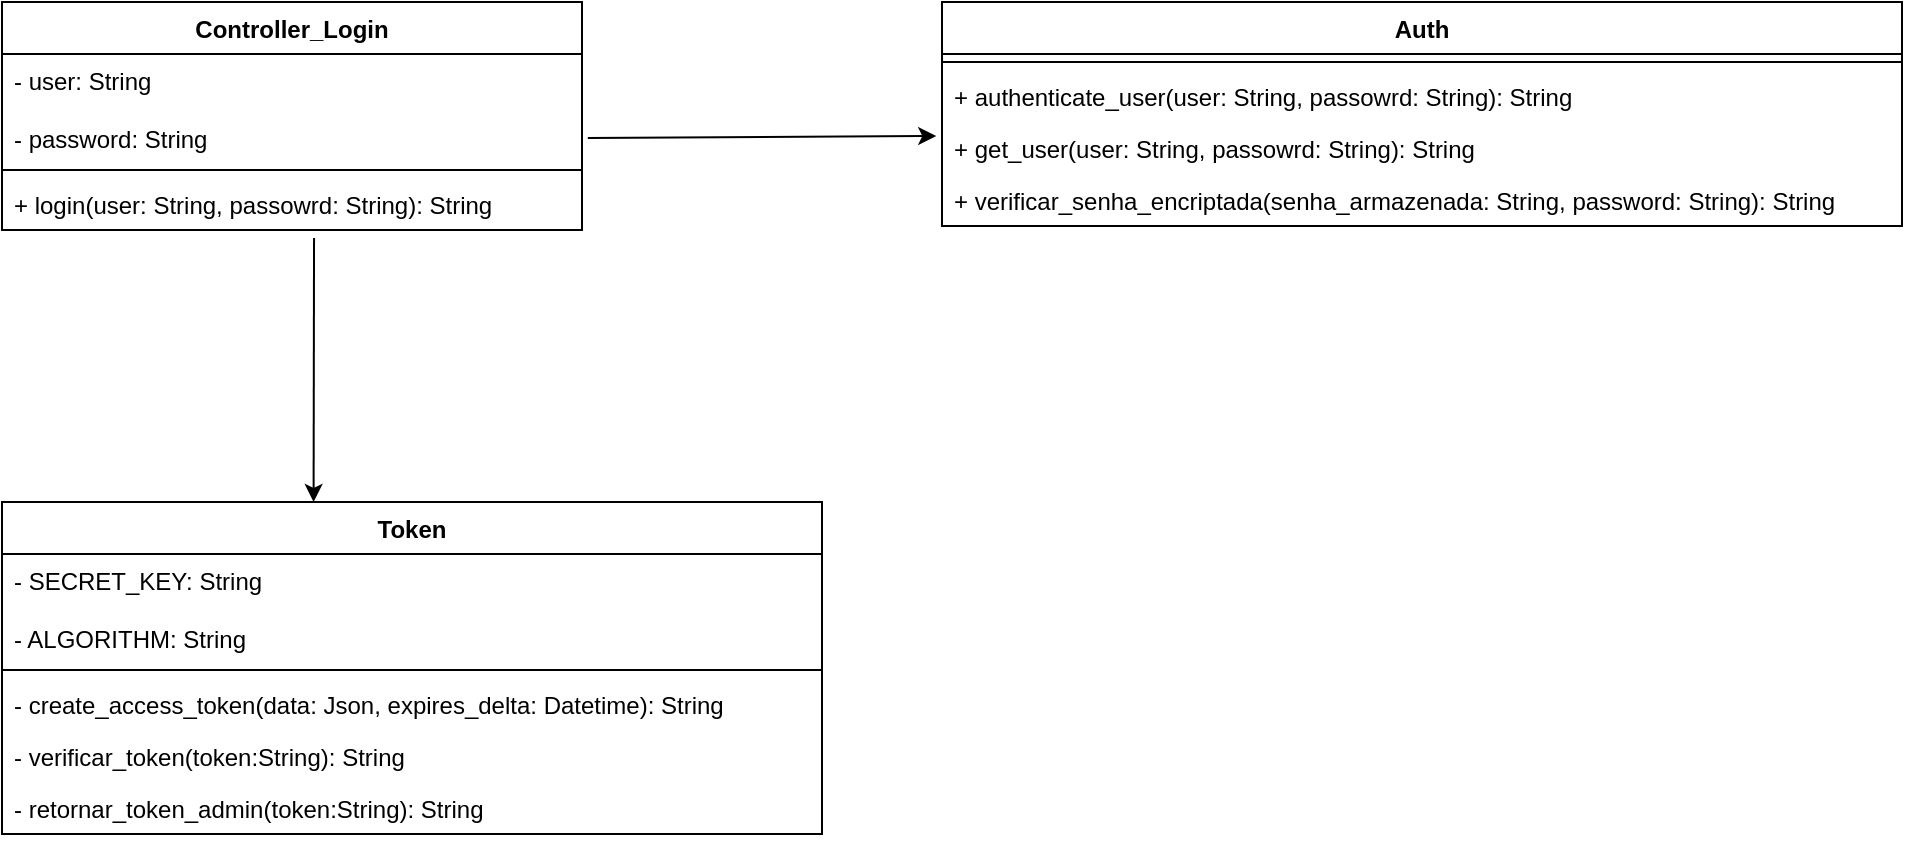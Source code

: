 <mxfile version="24.7.12">
  <diagram id="C5RBs43oDa-KdzZeNtuy" name="Page-1">
    <mxGraphModel dx="1120" dy="426" grid="1" gridSize="10" guides="1" tooltips="1" connect="1" arrows="1" fold="1" page="1" pageScale="1" pageWidth="827" pageHeight="1169" math="0" shadow="0">
      <root>
        <mxCell id="WIyWlLk6GJQsqaUBKTNV-0" />
        <mxCell id="WIyWlLk6GJQsqaUBKTNV-1" parent="WIyWlLk6GJQsqaUBKTNV-0" />
        <mxCell id="Ss0ZoV3JKDON7PeTJ0M3-0" value="Controller_Login" style="swimlane;fontStyle=1;align=center;verticalAlign=top;childLayout=stackLayout;horizontal=1;startSize=26;horizontalStack=0;resizeParent=1;resizeParentMax=0;resizeLast=0;collapsible=1;marginBottom=0;whiteSpace=wrap;html=1;" vertex="1" parent="WIyWlLk6GJQsqaUBKTNV-1">
          <mxGeometry x="140" y="220" width="290" height="114" as="geometry" />
        </mxCell>
        <mxCell id="Ss0ZoV3JKDON7PeTJ0M3-1" value="- user: String&lt;div&gt;&lt;br&gt;&lt;/div&gt;&lt;div&gt;- password: String&lt;/div&gt;" style="text;strokeColor=none;fillColor=none;align=left;verticalAlign=top;spacingLeft=4;spacingRight=4;overflow=hidden;rotatable=0;points=[[0,0.5],[1,0.5]];portConstraint=eastwest;whiteSpace=wrap;html=1;" vertex="1" parent="Ss0ZoV3JKDON7PeTJ0M3-0">
          <mxGeometry y="26" width="290" height="54" as="geometry" />
        </mxCell>
        <mxCell id="Ss0ZoV3JKDON7PeTJ0M3-2" value="" style="line;strokeWidth=1;fillColor=none;align=left;verticalAlign=middle;spacingTop=-1;spacingLeft=3;spacingRight=3;rotatable=0;labelPosition=right;points=[];portConstraint=eastwest;strokeColor=inherit;" vertex="1" parent="Ss0ZoV3JKDON7PeTJ0M3-0">
          <mxGeometry y="80" width="290" height="8" as="geometry" />
        </mxCell>
        <mxCell id="Ss0ZoV3JKDON7PeTJ0M3-3" value="+ login(user: String, passowrd: String): String" style="text;strokeColor=none;fillColor=none;align=left;verticalAlign=top;spacingLeft=4;spacingRight=4;overflow=hidden;rotatable=0;points=[[0,0.5],[1,0.5]];portConstraint=eastwest;whiteSpace=wrap;html=1;" vertex="1" parent="Ss0ZoV3JKDON7PeTJ0M3-0">
          <mxGeometry y="88" width="290" height="26" as="geometry" />
        </mxCell>
        <mxCell id="Ss0ZoV3JKDON7PeTJ0M3-6" value="Auth" style="swimlane;fontStyle=1;align=center;verticalAlign=top;childLayout=stackLayout;horizontal=1;startSize=26;horizontalStack=0;resizeParent=1;resizeParentMax=0;resizeLast=0;collapsible=1;marginBottom=0;whiteSpace=wrap;html=1;" vertex="1" parent="WIyWlLk6GJQsqaUBKTNV-1">
          <mxGeometry x="610" y="220" width="480" height="112" as="geometry" />
        </mxCell>
        <mxCell id="Ss0ZoV3JKDON7PeTJ0M3-8" value="" style="line;strokeWidth=1;fillColor=none;align=left;verticalAlign=middle;spacingTop=-1;spacingLeft=3;spacingRight=3;rotatable=0;labelPosition=right;points=[];portConstraint=eastwest;strokeColor=inherit;" vertex="1" parent="Ss0ZoV3JKDON7PeTJ0M3-6">
          <mxGeometry y="26" width="480" height="8" as="geometry" />
        </mxCell>
        <mxCell id="Ss0ZoV3JKDON7PeTJ0M3-9" value="+ authenticate_user(user: String, passowrd: String): String" style="text;strokeColor=none;fillColor=none;align=left;verticalAlign=top;spacingLeft=4;spacingRight=4;overflow=hidden;rotatable=0;points=[[0,0.5],[1,0.5]];portConstraint=eastwest;whiteSpace=wrap;html=1;" vertex="1" parent="Ss0ZoV3JKDON7PeTJ0M3-6">
          <mxGeometry y="34" width="480" height="26" as="geometry" />
        </mxCell>
        <mxCell id="Ss0ZoV3JKDON7PeTJ0M3-10" value="+ get_user(user: String, passowrd: String): String" style="text;strokeColor=none;fillColor=none;align=left;verticalAlign=top;spacingLeft=4;spacingRight=4;overflow=hidden;rotatable=0;points=[[0,0.5],[1,0.5]];portConstraint=eastwest;whiteSpace=wrap;html=1;" vertex="1" parent="Ss0ZoV3JKDON7PeTJ0M3-6">
          <mxGeometry y="60" width="480" height="26" as="geometry" />
        </mxCell>
        <mxCell id="Ss0ZoV3JKDON7PeTJ0M3-11" value="+ verificar_senha_encriptada(senha_armazenada: String, password: String): String" style="text;strokeColor=none;fillColor=none;align=left;verticalAlign=top;spacingLeft=4;spacingRight=4;overflow=hidden;rotatable=0;points=[[0,0.5],[1,0.5]];portConstraint=eastwest;whiteSpace=wrap;html=1;" vertex="1" parent="Ss0ZoV3JKDON7PeTJ0M3-6">
          <mxGeometry y="86" width="480" height="26" as="geometry" />
        </mxCell>
        <mxCell id="Ss0ZoV3JKDON7PeTJ0M3-12" value="" style="endArrow=classic;html=1;rounded=0;exitX=1.01;exitY=0.778;exitDx=0;exitDy=0;exitPerimeter=0;entryX=-0.006;entryY=0.269;entryDx=0;entryDy=0;entryPerimeter=0;" edge="1" parent="WIyWlLk6GJQsqaUBKTNV-1" source="Ss0ZoV3JKDON7PeTJ0M3-1" target="Ss0ZoV3JKDON7PeTJ0M3-10">
          <mxGeometry width="50" height="50" relative="1" as="geometry">
            <mxPoint x="580" y="430" as="sourcePoint" />
            <mxPoint x="630" y="380" as="targetPoint" />
          </mxGeometry>
        </mxCell>
        <mxCell id="Ss0ZoV3JKDON7PeTJ0M3-18" value="" style="endArrow=classic;html=1;rounded=0;exitX=0.538;exitY=1.154;exitDx=0;exitDy=0;exitPerimeter=0;entryX=0.38;entryY=0;entryDx=0;entryDy=0;entryPerimeter=0;" edge="1" parent="WIyWlLk6GJQsqaUBKTNV-1" source="Ss0ZoV3JKDON7PeTJ0M3-3" target="Ss0ZoV3JKDON7PeTJ0M3-19">
          <mxGeometry width="50" height="50" relative="1" as="geometry">
            <mxPoint x="443" y="298" as="sourcePoint" />
            <mxPoint x="617" y="297" as="targetPoint" />
          </mxGeometry>
        </mxCell>
        <mxCell id="Ss0ZoV3JKDON7PeTJ0M3-19" value="Token" style="swimlane;fontStyle=1;align=center;verticalAlign=top;childLayout=stackLayout;horizontal=1;startSize=26;horizontalStack=0;resizeParent=1;resizeParentMax=0;resizeLast=0;collapsible=1;marginBottom=0;whiteSpace=wrap;html=1;" vertex="1" parent="WIyWlLk6GJQsqaUBKTNV-1">
          <mxGeometry x="140" y="470" width="410" height="166" as="geometry" />
        </mxCell>
        <mxCell id="Ss0ZoV3JKDON7PeTJ0M3-20" value="- SECRET_KEY: String&lt;div&gt;&lt;br&gt;&lt;/div&gt;&lt;div&gt;- ALGORITHM: String&lt;/div&gt;" style="text;strokeColor=none;fillColor=none;align=left;verticalAlign=top;spacingLeft=4;spacingRight=4;overflow=hidden;rotatable=0;points=[[0,0.5],[1,0.5]];portConstraint=eastwest;whiteSpace=wrap;html=1;" vertex="1" parent="Ss0ZoV3JKDON7PeTJ0M3-19">
          <mxGeometry y="26" width="410" height="54" as="geometry" />
        </mxCell>
        <mxCell id="Ss0ZoV3JKDON7PeTJ0M3-21" value="" style="line;strokeWidth=1;fillColor=none;align=left;verticalAlign=middle;spacingTop=-1;spacingLeft=3;spacingRight=3;rotatable=0;labelPosition=right;points=[];portConstraint=eastwest;strokeColor=inherit;" vertex="1" parent="Ss0ZoV3JKDON7PeTJ0M3-19">
          <mxGeometry y="80" width="410" height="8" as="geometry" />
        </mxCell>
        <mxCell id="Ss0ZoV3JKDON7PeTJ0M3-22" value="- create_access_token(data: Json, expires_delta: Datetime): String" style="text;strokeColor=none;fillColor=none;align=left;verticalAlign=top;spacingLeft=4;spacingRight=4;overflow=hidden;rotatable=0;points=[[0,0.5],[1,0.5]];portConstraint=eastwest;whiteSpace=wrap;html=1;" vertex="1" parent="Ss0ZoV3JKDON7PeTJ0M3-19">
          <mxGeometry y="88" width="410" height="26" as="geometry" />
        </mxCell>
        <mxCell id="Ss0ZoV3JKDON7PeTJ0M3-23" value="- verificar_token(token:String): String" style="text;strokeColor=none;fillColor=none;align=left;verticalAlign=top;spacingLeft=4;spacingRight=4;overflow=hidden;rotatable=0;points=[[0,0.5],[1,0.5]];portConstraint=eastwest;whiteSpace=wrap;html=1;" vertex="1" parent="Ss0ZoV3JKDON7PeTJ0M3-19">
          <mxGeometry y="114" width="410" height="26" as="geometry" />
        </mxCell>
        <mxCell id="Ss0ZoV3JKDON7PeTJ0M3-24" value="- retornar_token_admin(token:String): String" style="text;strokeColor=none;fillColor=none;align=left;verticalAlign=top;spacingLeft=4;spacingRight=4;overflow=hidden;rotatable=0;points=[[0,0.5],[1,0.5]];portConstraint=eastwest;whiteSpace=wrap;html=1;" vertex="1" parent="Ss0ZoV3JKDON7PeTJ0M3-19">
          <mxGeometry y="140" width="410" height="26" as="geometry" />
        </mxCell>
      </root>
    </mxGraphModel>
  </diagram>
</mxfile>
